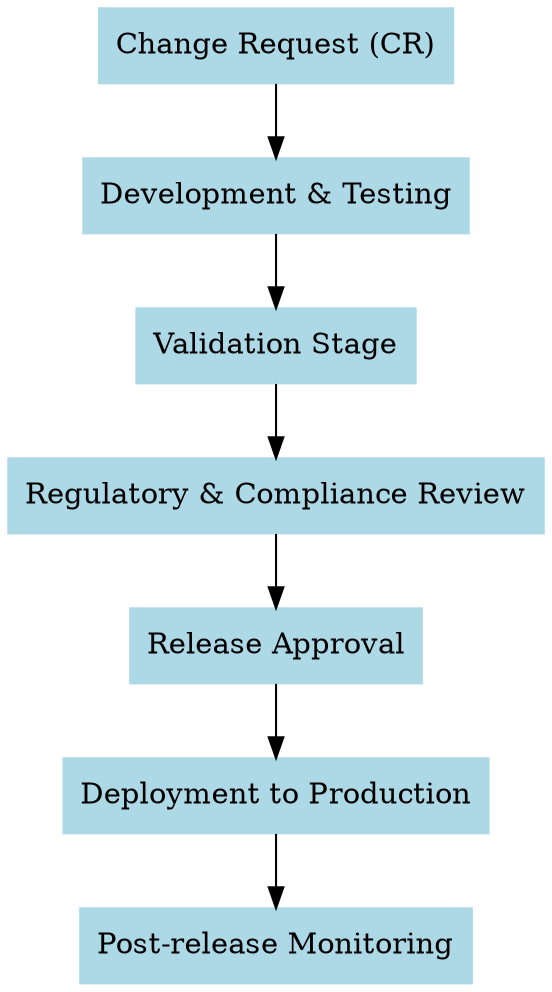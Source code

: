 digraph ReleaseProcess {
    rankdir=TB;
    node [shape=box, style=filled, color=lightblue];

    CR [label="Change Request (CR)"];
    DevTest [label="Development & Testing"];
    Valid [label="Validation Stage"];
    RegReview [label="Regulatory & Compliance Review"];
    ReleaseApp [label="Release Approval"];
    DeployProd [label="Deployment to Production"];
    PostRelease [label="Post-release Monitoring"];
    
    CR -> DevTest;
    DevTest -> Valid;
    Valid -> RegReview;
    RegReview -> ReleaseApp;
    ReleaseApp -> DeployProd;
    DeployProd -> PostRelease;
}
